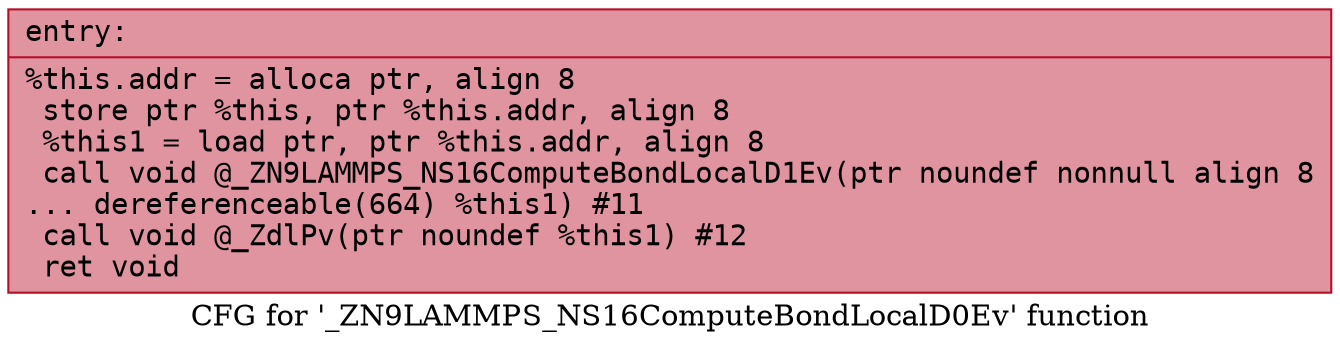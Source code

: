 digraph "CFG for '_ZN9LAMMPS_NS16ComputeBondLocalD0Ev' function" {
	label="CFG for '_ZN9LAMMPS_NS16ComputeBondLocalD0Ev' function";

	Node0x55902b405110 [shape=record,color="#b70d28ff", style=filled, fillcolor="#b70d2870" fontname="Courier",label="{entry:\l|  %this.addr = alloca ptr, align 8\l  store ptr %this, ptr %this.addr, align 8\l  %this1 = load ptr, ptr %this.addr, align 8\l  call void @_ZN9LAMMPS_NS16ComputeBondLocalD1Ev(ptr noundef nonnull align 8\l... dereferenceable(664) %this1) #11\l  call void @_ZdlPv(ptr noundef %this1) #12\l  ret void\l}"];
}
